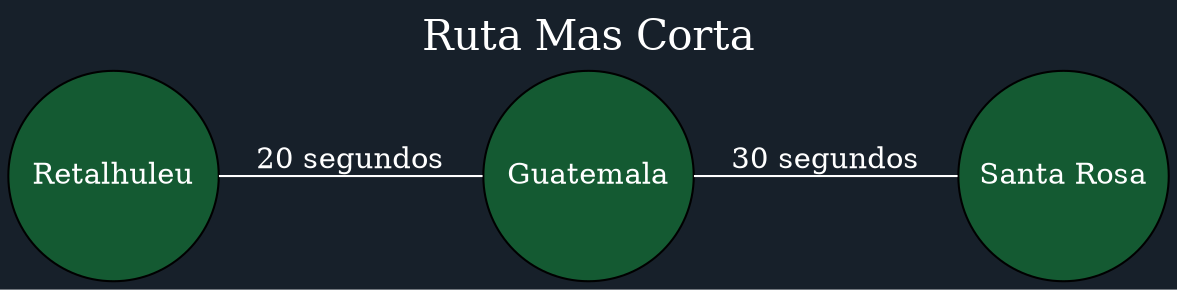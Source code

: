 graph Ruta {
  label="Ruta Mas Corta";
  labelloc="t";
  fontsize=20;
  fontcolor="white";
  bgcolor="#17202a";
  node [style=filled, fillcolor="#145a32", fontcolor="white", shape=circle, width=1.4, fixedsize=true];
  edge [color="white", fontcolor="white"];
  rankdir="LR";
  "Retalhuleu";
  "Retalhuleu";
  "Retalhuleu" -- "Guatemala" [label="20 segundos"];
  "Guatemala";
  "Guatemala";
  "Guatemala" -- "Santa Rosa" [label="30 segundos"];
  "Santa Rosa";
}
